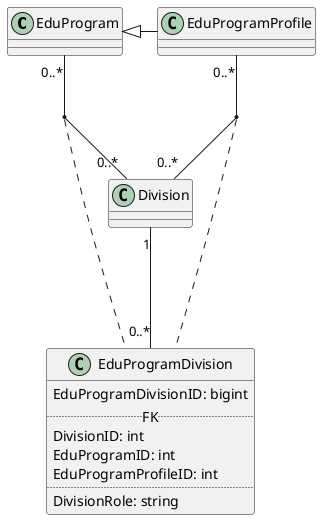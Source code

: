 @startuml

EduProgram <|- EduProgramProfile

EduProgram "0..*" -- "0..*" Division
EduProgramProfile "0..*" -- "0..*" Division
(EduProgram, Division) .. EduProgramDivision
(EduProgramProfile, Division) .. EduProgramDivision

Division "1" --- "0..*" EduProgramDivision

class EduProgramDivision {
    EduProgramDivisionID: bigint
    .. FK ..
    DivisionID: int
    EduProgramID: int
    EduProgramProfileID: int
    ..
    DivisionRole: string
}

@enduml
